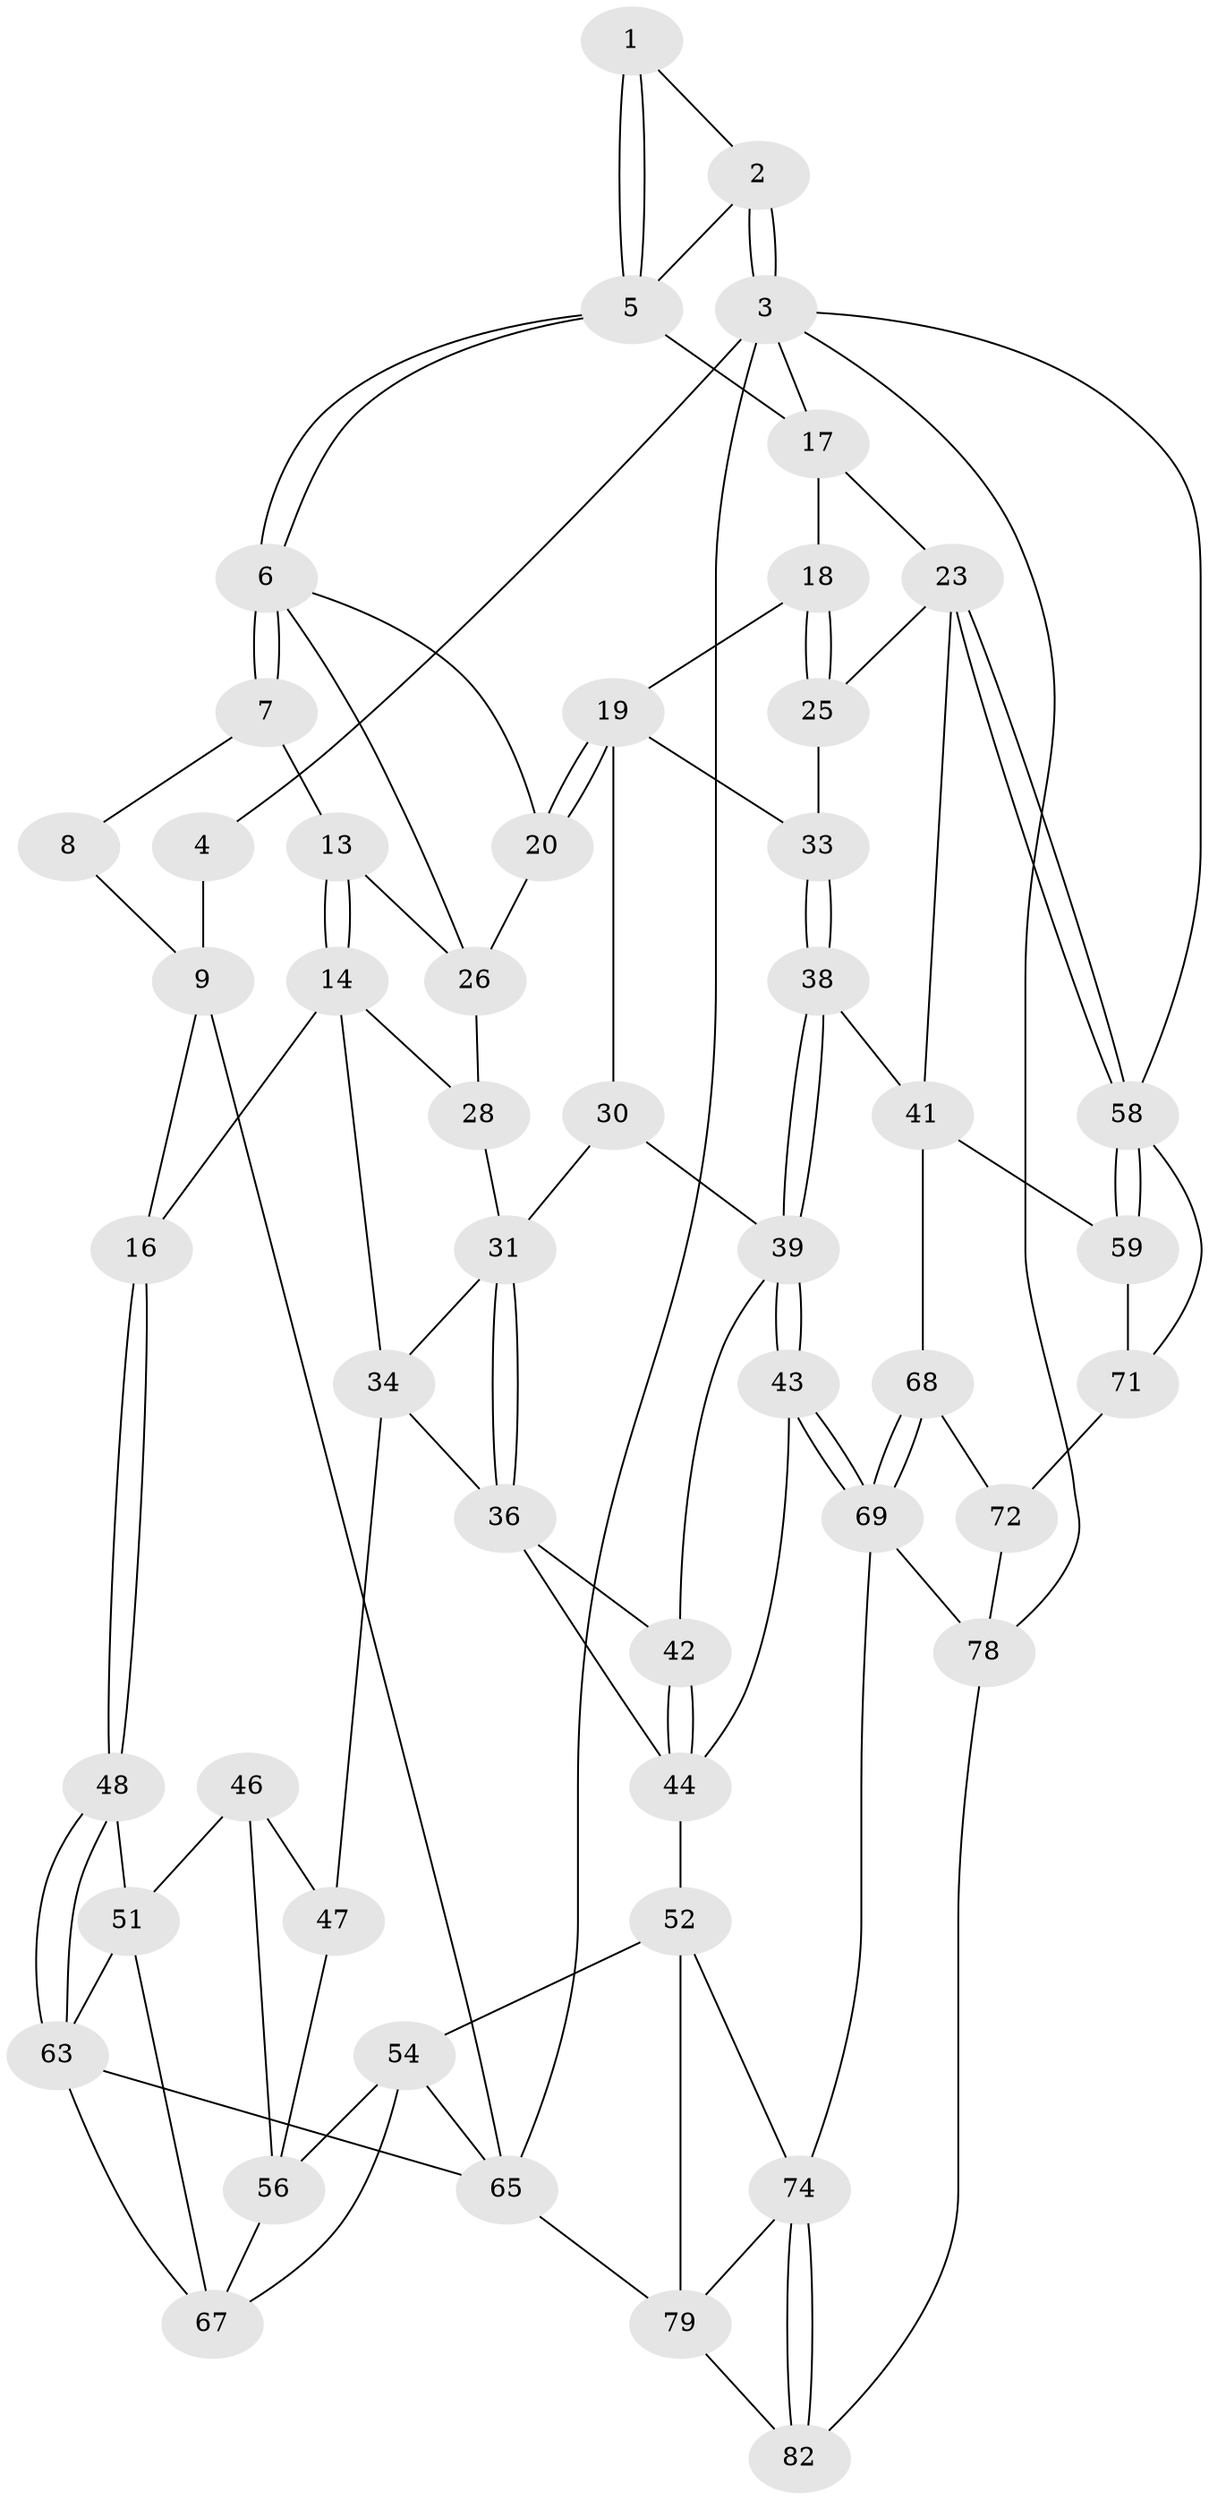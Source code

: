 // original degree distribution, {3: 0.04819277108433735, 4: 0.21686746987951808, 6: 0.2289156626506024, 5: 0.5060240963855421}
// Generated by graph-tools (version 1.1) at 2025/42/03/06/25 10:42:36]
// undirected, 51 vertices, 109 edges
graph export_dot {
graph [start="1"]
  node [color=gray90,style=filled];
  1 [pos="+0.5339423528064942+0"];
  2 [pos="+0.6545935210335705+0"];
  3 [pos="+1+0",super="+61"];
  4 [pos="+0.23981777657869854+0"];
  5 [pos="+0.5073824269945859+0.13960351855160802",super="+10"];
  6 [pos="+0.4851228157239159+0.20354794782063176",super="+21"];
  7 [pos="+0.42889345138869345+0.19037553783296363",super="+12"];
  8 [pos="+0.21822874495988376+0.12733828089420823"];
  9 [pos="+0.1806175840139373+0.07543943242175402",super="+11"];
  13 [pos="+0.2204542622683516+0.2928459674359809"];
  14 [pos="+0.16843779534856504+0.34576303930859775",super="+15"];
  16 [pos="+0+0.4120931619672781"];
  17 [pos="+0.832605453266772+0.18704464591133357",super="+22"];
  18 [pos="+0.8283618006263096+0.21068977615481843"];
  19 [pos="+0.5546701445698874+0.35662580261409776",super="+29"];
  20 [pos="+0.5283322164292857+0.33680297694210903"];
  23 [pos="+1+0.46286288354834954",super="+24"];
  25 [pos="+0.9294512489535184+0.43317982519894205"];
  26 [pos="+0.25543159392374154+0.3035074327040017",super="+27"];
  28 [pos="+0.3399143882929195+0.4549689083220808"];
  30 [pos="+0.5884123130020429+0.5164575783072389"];
  31 [pos="+0.4351926252159056+0.5301627626889752",super="+32"];
  33 [pos="+0.8173451885675574+0.5113803194871602"];
  34 [pos="+0.2617395520688114+0.5859931165775196",super="+35"];
  36 [pos="+0.37466696766820157+0.6240820782734676",super="+37"];
  38 [pos="+0.8195354394469998+0.5890694226473088"];
  39 [pos="+0.6273309485564289+0.7678689005415786",super="+40"];
  41 [pos="+0.8785174095576872+0.7186436074900054",super="+60"];
  42 [pos="+0.48648014937511225+0.6104929082405292"];
  43 [pos="+0.6269152705466567+0.7761253264981581"];
  44 [pos="+0.44297205469206413+0.8030053802072348",super="+45"];
  46 [pos="+0.10732640543725451+0.6804123818080472",super="+50"];
  47 [pos="+0.2393792108236399+0.6120495470782666"];
  48 [pos="+0+0.6298192528001352",super="+49"];
  51 [pos="+0.10842631998068207+0.7607489338943543",super="+66"];
  52 [pos="+0.42112819200231316+0.8193048715640168",super="+53"];
  54 [pos="+0.2814046870567466+0.8612571225817589",super="+55"];
  56 [pos="+0.24903497493651444+0.8048928396515072",super="+57"];
  58 [pos="+1+0.730439578717143",super="+62"];
  59 [pos="+0.892154298716938+0.7614046613573289"];
  63 [pos="+0+0.9019160108071297",super="+64"];
  65 [pos="+0+1",super="+81"];
  67 [pos="+0.1312358561783545+0.8047890741508287",super="+70"];
  68 [pos="+0.7109314565566707+0.8020145781658083"];
  69 [pos="+0.6493496299802974+0.8043654370950833",super="+73"];
  71 [pos="+0.8989592255874851+0.8448427115415542",super="+76"];
  72 [pos="+0.8238905206327715+0.9084503203559834",super="+77"];
  74 [pos="+0.5385950361010994+1",super="+75"];
  78 [pos="+0.7773312292434107+1",super="+83"];
  79 [pos="+0.38244291389375223+0.9654117747522514",super="+80"];
  82 [pos="+0.5413041991470902+1"];
  1 -- 2;
  1 -- 5;
  1 -- 5;
  2 -- 3;
  2 -- 3;
  2 -- 5;
  3 -- 4;
  3 -- 65;
  3 -- 58;
  3 -- 78;
  3 -- 17;
  4 -- 9 [weight=2];
  5 -- 6;
  5 -- 6;
  5 -- 17;
  6 -- 7;
  6 -- 7;
  6 -- 26;
  6 -- 20;
  7 -- 8 [weight=2];
  7 -- 13;
  8 -- 9;
  9 -- 16;
  9 -- 65;
  13 -- 14;
  13 -- 14;
  13 -- 26;
  14 -- 28;
  14 -- 16;
  14 -- 34;
  16 -- 48;
  16 -- 48;
  17 -- 18;
  17 -- 23;
  18 -- 19;
  18 -- 25;
  18 -- 25;
  19 -- 20;
  19 -- 20;
  19 -- 33;
  19 -- 30;
  20 -- 26;
  23 -- 58;
  23 -- 58;
  23 -- 25;
  23 -- 41;
  25 -- 33;
  26 -- 28;
  28 -- 31;
  30 -- 31;
  30 -- 39;
  31 -- 36;
  31 -- 36;
  31 -- 34;
  33 -- 38;
  33 -- 38;
  34 -- 36;
  34 -- 47;
  36 -- 42;
  36 -- 44;
  38 -- 39;
  38 -- 39;
  38 -- 41;
  39 -- 43;
  39 -- 43;
  39 -- 42;
  41 -- 59;
  41 -- 68;
  42 -- 44;
  42 -- 44;
  43 -- 44;
  43 -- 69;
  43 -- 69;
  44 -- 52;
  46 -- 47;
  46 -- 56;
  46 -- 51;
  47 -- 56;
  48 -- 63;
  48 -- 63;
  48 -- 51;
  51 -- 67;
  51 -- 63;
  52 -- 74;
  52 -- 54;
  52 -- 79;
  54 -- 56;
  54 -- 67;
  54 -- 65;
  56 -- 67;
  58 -- 59;
  58 -- 59;
  58 -- 71;
  59 -- 71;
  63 -- 65;
  63 -- 67;
  65 -- 79;
  68 -- 69;
  68 -- 69;
  68 -- 72;
  69 -- 74;
  69 -- 78;
  71 -- 72 [weight=2];
  72 -- 78;
  74 -- 82;
  74 -- 82;
  74 -- 79;
  78 -- 82;
  79 -- 82;
}
